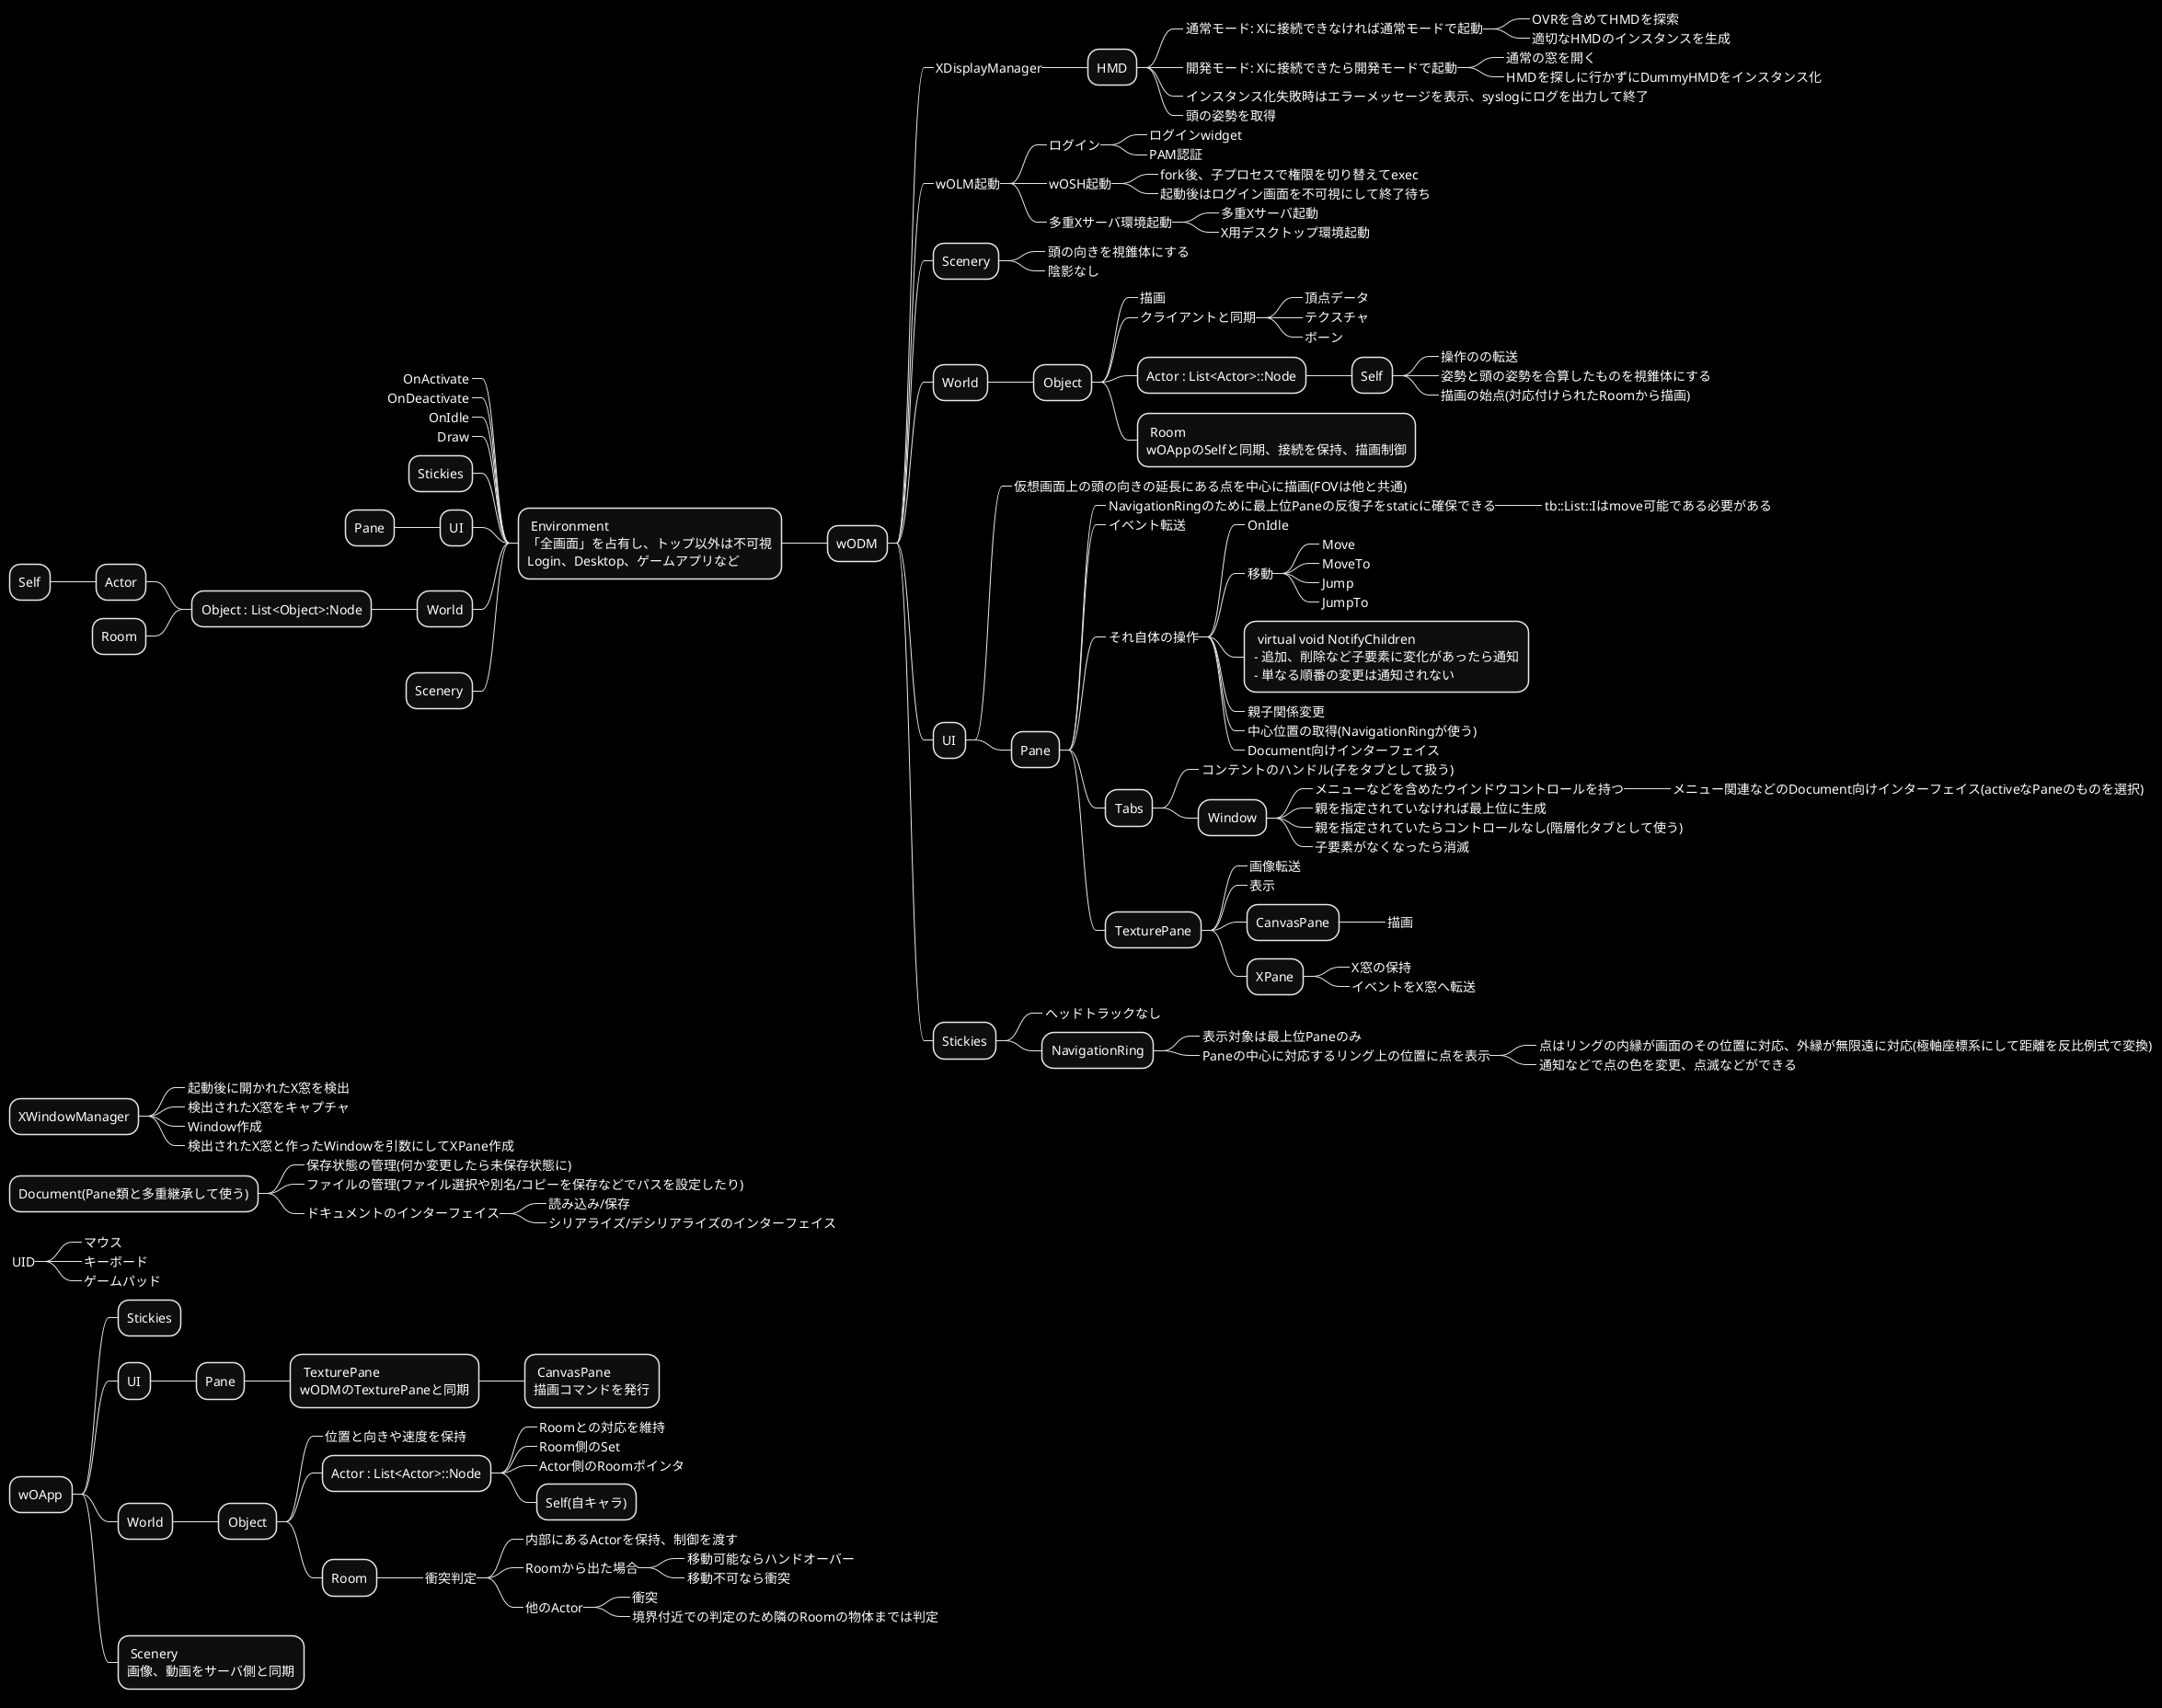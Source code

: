 @startmindmap
skinparam monochrome reverse
* wODM
**_ XDisplayManager
*** HMD
****_ 通常モード: Xに接続できなければ通常モードで起動
*****_ OVRを含めてHMDを探索
*****_ 適切なHMDのインスタンスを生成
****_ 開発モード: Xに接続できたら開発モードで起動
*****_ 通常の窓を開く
*****_ HMDを探しに行かずにDummyHMDをインスタンス化
****_ インスタンス化失敗時はエラーメッセージを表示、syslogにログを出力して終了
****_ 頭の姿勢を取得
**_ wOLM起動
***_ ログイン
****_ ログインwidget
****_ PAM認証
***_ wOSH起動
****_ fork後、子プロセスで権限を切り替えてexec
****_ 起動後はログイン画面を不可視にして終了待ち
***_ 多重Xサーバ環境起動
****_ 多重Xサーバ起動
****_ X用デスクトップ環境起動
** Scenery
***_ 頭の向きを視錐体にする
***_ 陰影なし
** World
*** Object
****_ 描画
****_ クライアントと同期
*****_ 頂点データ
*****_ テクスチャ
*****_ ボーン
**** Actor : List<Actor>::Node
***** Self
******_ 操作のの転送
******_ 姿勢と頭の姿勢を合算したものを視錐体にする
******_ 描画の始点(対応付けられたRoomから描画)
****: Room
wOAppのSelfと同期、接続を保持、描画制御;
** UI
***_ 仮想画面上の頭の向きの延長にある点を中心に描画(FOVは他と共通)
*** Pane
****_ NavigationRingのために最上位Paneの反復子をstaticに確保できる
*****_ tb::List::Iはmove可能である必要がある
****_ イベント転送
****_ それ自体の操作
*****_ OnIdle
*****_ 移動
******_ Move
******_ MoveTo
******_ Jump
******_ JumpTo
*****: virtual void NotifyChildren
- 追加、削除など子要素に変化があったら通知
- 単なる順番の変更は通知されない;
*****_ 親子関係変更
*****_ 中心位置の取得(NavigationRingが使う)
*****_ Document向けインターフェイス
**** Tabs
*****_ コンテントのハンドル(子をタブとして扱う)
***** Window
******_ メニューなどを含めたウインドウコントロールを持つ
*******_ メニュー関連などのDocument向けインターフェイス(activeなPaneのものを選択)
******_ 親を指定されていなければ最上位に生成
******_ 親を指定されていたらコントロールなし(階層化タブとして使う)
******_ 子要素がなくなったら消滅
**** TexturePane
*****_ 画像転送
*****_ 表示
***** CanvasPane
******_ 描画
***** XPane
******_ X窓の保持
******_ イベントをX窓へ転送
** Stickies
***_ ヘッドトラックなし
*** NavigationRing
****_ 表示対象は最上位Paneのみ
****_ Paneの中心に対応するリング上の位置に点を表示
*****_ 点はリングの内縁が画面のその位置に対応、外縁が無限遠に対応(極軸座標系にして距離を反比例式で変換)
*****_ 通知などで点の色を変更、点滅などができる

left side

**: Environment
「全画面」を占有し、トップ以外は不可視
Login、Desktop、ゲームアプリなど;
***_ OnActivate
***_ OnDeactivate
***_ OnIdle
***_ Draw
*** Stickies
*** UI
**** Pane
*** World
**** Object : List<Object>:Node
***** Actor
****** Self
***** Room
*** Scenery

right side

* XWindowManager
**_ 起動後に開かれたX窓を検出
**_ 検出されたX窓をキャプチャ
**_ Window作成
**_ 検出されたX窓と作ったWindowを引数にしてXPane作成
* Document(Pane類と多重継承して使う)
**_ 保存状態の管理(何か変更したら未保存状態に)
**_ ファイルの管理(ファイル選択や別名/コピーを保存などでパスを設定したり)
**_ ドキュメントのインターフェイス
***_ 読み込み/保存
***_ シリアライズ/デシリアライズのインターフェイス

*_ UID
**_ マウス
**_ キーボード
**_ ゲームパッド

* wOApp
** Stickies
** UI
*** Pane
****: TexturePane
wODMのTexturePaneと同期;
*****: CanvasPane
描画コマンドを発行;
** World
*** Object
****_ 位置と向きや速度を保持
**** Actor : List<Actor>::Node
*****_ Roomとの対応を維持
*****_ Room側のSet
*****_ Actor側のRoomポインタ
***** Self(自キャラ)
**** Room
*****_ 衝突判定
******_ 内部にあるActorを保持、制御を渡す
******_ Roomから出た場合
*******_ 移動可能ならハンドオーバー
*******_ 移動不可なら衝突
******_ 他のActor
*******_ 衝突
*******_ 境界付近での判定のため隣のRoomの物体までは判定
**: Scenery
画像、動画をサーバ側と同期;


@endmindmap
